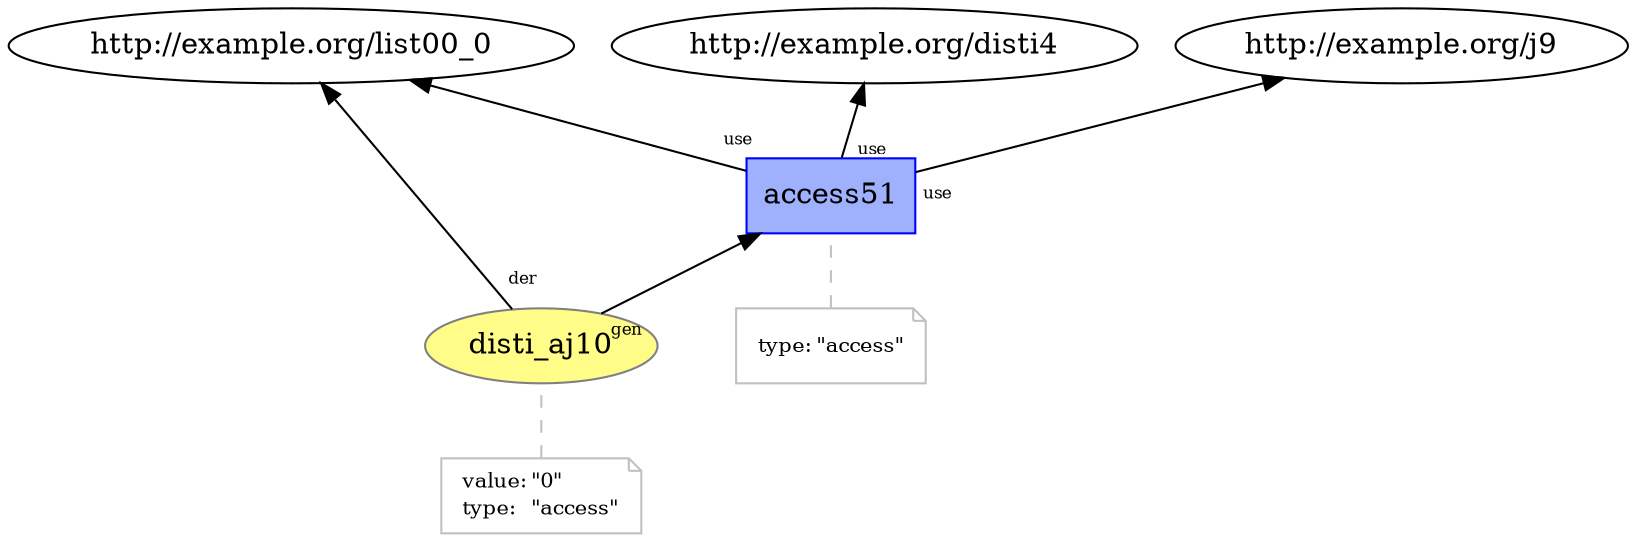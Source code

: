 digraph "PROV" { size="16,12"; rankdir="BT";
"http://example.org/disti_aj10" [fillcolor="#FFFC87",color="#808080",style="filled",label="disti_aj10",URL="http://example.org/disti_aj10"]
"-attrs0" [color="gray",shape="note",fontsize="10",fontcolor="black",label=<<TABLE cellpadding="0" border="0">
	<TR>
	    <TD align="left">value:</TD>
	    <TD align="left">&quot;0&quot;</TD>
	</TR>
	<TR>
	    <TD align="left">type:</TD>
	    <TD align="left">&quot;access&quot;</TD>
	</TR>
</TABLE>>]
"-attrs0" -> "http://example.org/disti_aj10" [color="gray",style="dashed",arrowhead="none"]
"http://example.org/access51" [fillcolor="#9FB1FC",color="#0000FF",shape="polygon",sides="4",style="filled",label="access51",URL="http://example.org/access51"]
"-attrs1" [color="gray",shape="note",fontsize="10",fontcolor="black",label=<<TABLE cellpadding="0" border="0">
	<TR>
	    <TD align="left">type:</TD>
	    <TD align="left">&quot;access&quot;</TD>
	</TR>
</TABLE>>]
"-attrs1" -> "http://example.org/access51" [color="gray",style="dashed",arrowhead="none"]
"http://example.org/access51" -> "http://example.org/list00_0" [labelfontsize="8",labeldistance="1.5",labelangle="60.0",rotation="20",taillabel="use"]
"http://example.org/disti_aj10" -> "http://example.org/list00_0" [labelfontsize="8",labeldistance="1.5",labelangle="60.0",rotation="20",taillabel="der"]
"http://example.org/disti_aj10" -> "http://example.org/access51" [labelfontsize="8",labeldistance="1.5",labelangle="60.0",rotation="20",taillabel="gen"]
"http://example.org/access51" -> "http://example.org/disti4" [labelfontsize="8",labeldistance="1.5",labelangle="60.0",rotation="20",taillabel="use"]
"http://example.org/access51" -> "http://example.org/j9" [labelfontsize="8",labeldistance="1.5",labelangle="60.0",rotation="20",taillabel="use"]
}